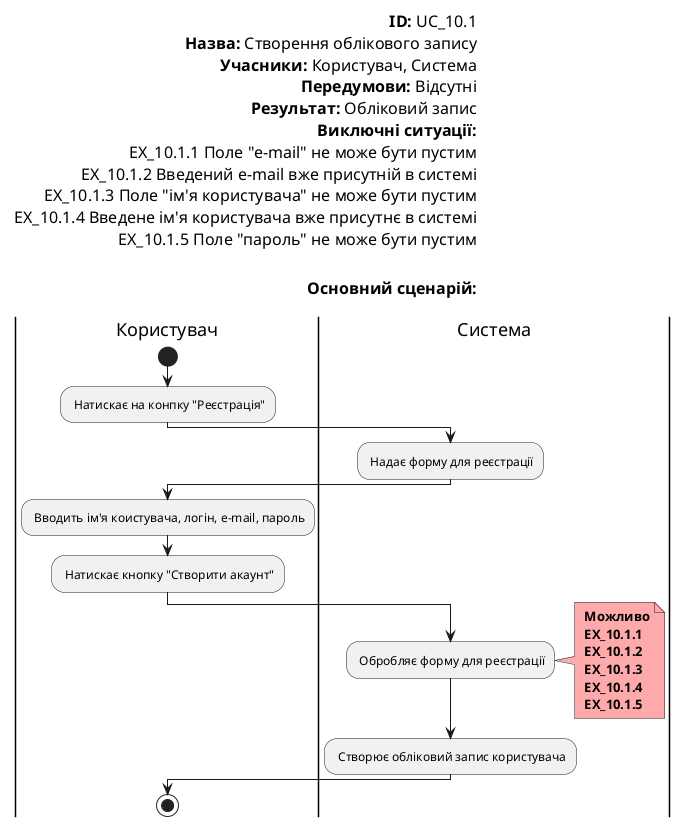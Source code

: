 @startuml

    left header
        <font color=000 size=16><b>ID:</b> UC_10.1
        <font color=000 size=16><b>Назва:</b> Створення облікового запису
        <font color=000 size=16><b>Учасники:</b> Користувач, Система
        <font color=000 size=16><b>Передумови:</b> Відсутні
        <font color=000 size=16><b>Результат:</b> Обліковий запис
        <font color=000 size=16><b>Виключні ситуації:</b>
        <font color=000 size=16> EX_10.1.1 Поле "e-mail" не може бути пустим
        <font color=000 size=16> EX_10.1.2 Введений e-mail вже присутній в системі
        <font color=000 size=16> EX_10.1.3 Поле "ім'я користувача" не може бути пустим
        <font color=000 size=16> EX_10.1.4 Введене ім'я користувача вже присутнє в системі
        <font color=000 size=16> EX_10.1.5 Поле "пароль" не може бути пустим

        
        <font color=000 size=16><b>Основний сценарій:</b>
        
    end header
    
    |Користувач|
        start
        : Натискає на конпку "Реєстрація";
    |Система|
        : Надає форму для реєстрації;

    |Користувач|
        : Вводить ім'я коистувача, логін, e-mail, пароль;
        
        : Натискає кнопку "Створити акаунт";
        
    |Система|
        : Обробляє форму для реєстрації;
        note right #ffaaaa
        <b> Можливо
        <b> EX_10.1.1
        <b> EX_10.1.2
        <b> EX_10.1.3
        <b> EX_10.1.4
        <b> EX_10.1.5
        end note
        
		: Створює обліковий запис користувача;
		
    |Користувач|
        stop;
    
@enduml
